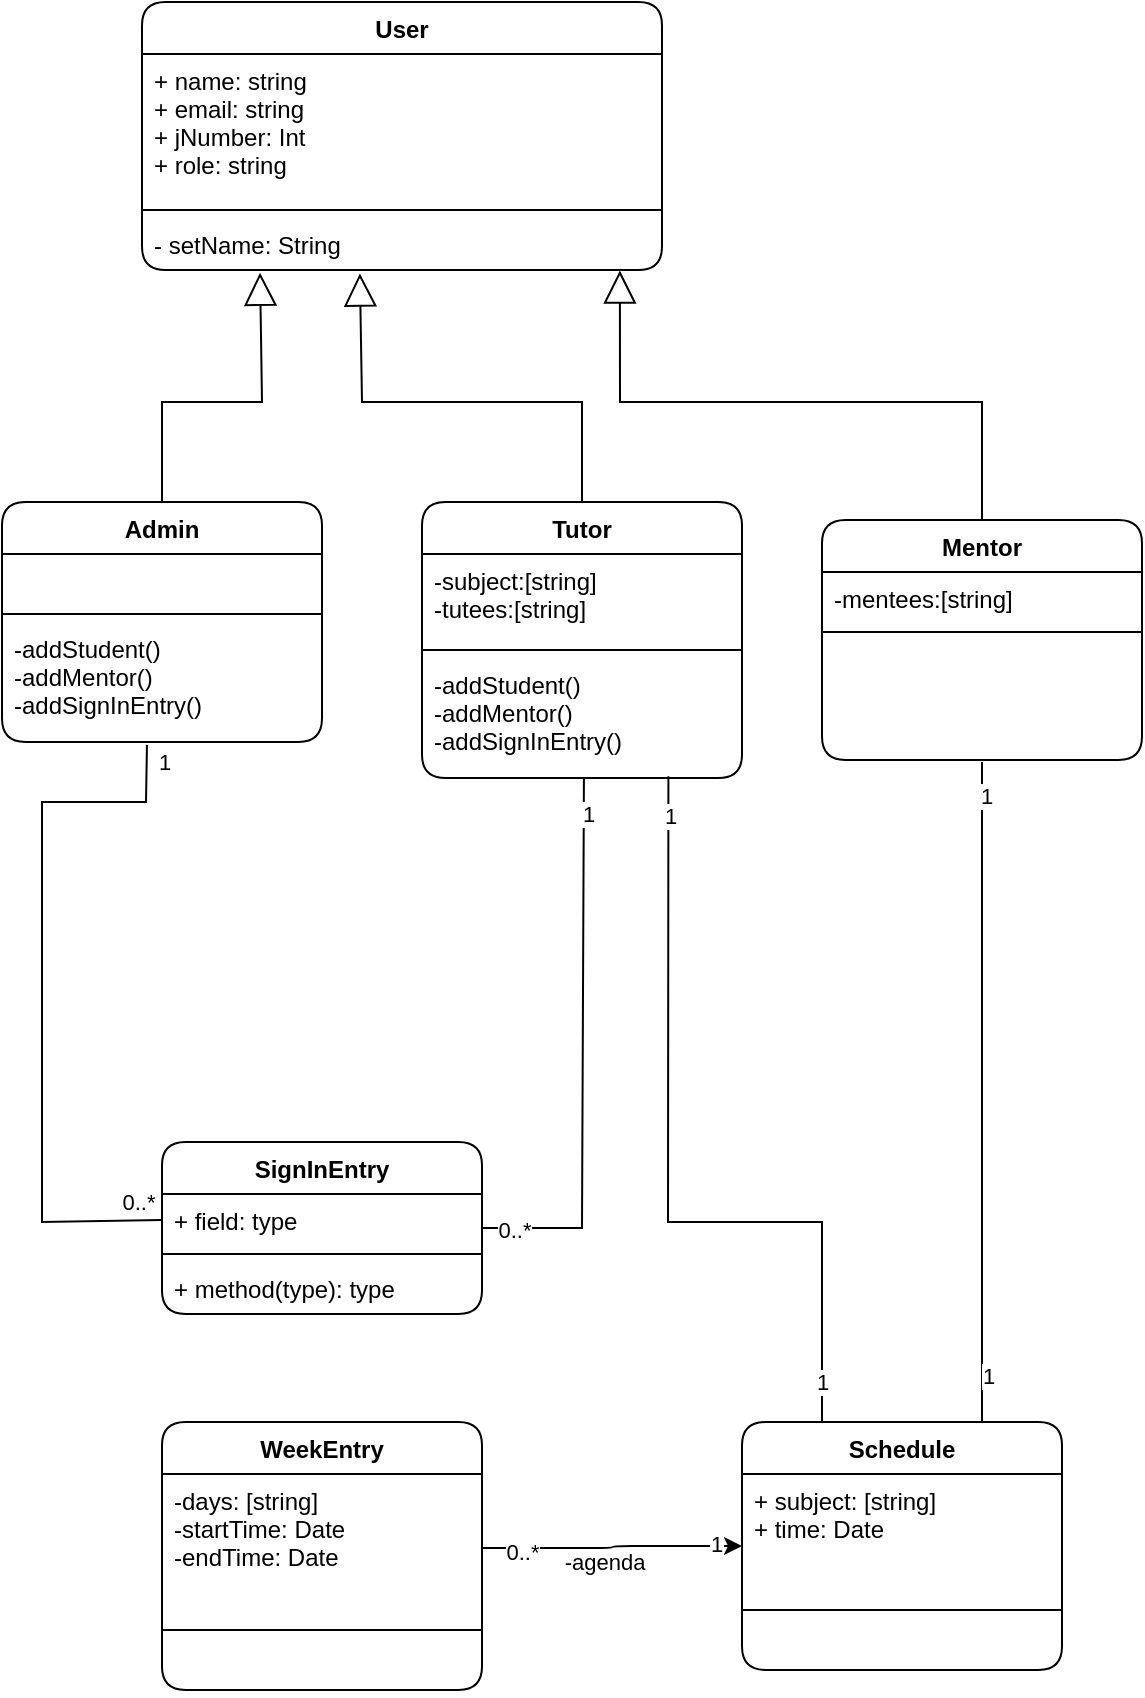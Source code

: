 <mxfile version="17.2.1" type="github" pages="3">
  <diagram name="Page-1" id="c4acf3e9-155e-7222-9cf6-157b1a14988f">
    <mxGraphModel dx="912" dy="967" grid="1" gridSize="10" guides="1" tooltips="1" connect="1" arrows="1" fold="1" page="1" pageScale="1" pageWidth="850" pageHeight="1100" background="none" math="0" shadow="0">
      <root>
        <mxCell id="0" />
        <mxCell id="1" parent="0" />
        <mxCell id="_ubpW2PvW1FqLBq_iPHG-1" value="User" style="swimlane;fontStyle=1;align=center;verticalAlign=top;childLayout=stackLayout;horizontal=1;startSize=26;horizontalStack=0;resizeParent=1;resizeParentMax=0;resizeLast=0;collapsible=1;marginBottom=0;rounded=1;" parent="1" vertex="1">
          <mxGeometry x="150" y="80" width="260" height="134" as="geometry">
            <mxRectangle x="310" y="200" width="60" height="26" as="alternateBounds" />
          </mxGeometry>
        </mxCell>
        <mxCell id="_ubpW2PvW1FqLBq_iPHG-2" value="+ name: string&#xa;+ email: string&#xa;+ jNumber: Int&#xa;+ role: string&#xa;" style="text;strokeColor=none;fillColor=none;align=left;verticalAlign=top;spacingLeft=4;spacingRight=4;overflow=hidden;rotatable=0;points=[[0,0.5],[1,0.5]];portConstraint=eastwest;rounded=1;" parent="_ubpW2PvW1FqLBq_iPHG-1" vertex="1">
          <mxGeometry y="26" width="260" height="74" as="geometry" />
        </mxCell>
        <mxCell id="_ubpW2PvW1FqLBq_iPHG-3" value="" style="line;strokeWidth=1;fillColor=none;align=left;verticalAlign=middle;spacingTop=-1;spacingLeft=3;spacingRight=3;rotatable=0;labelPosition=right;points=[];portConstraint=eastwest;rounded=1;" parent="_ubpW2PvW1FqLBq_iPHG-1" vertex="1">
          <mxGeometry y="100" width="260" height="8" as="geometry" />
        </mxCell>
        <mxCell id="_ubpW2PvW1FqLBq_iPHG-4" value="- setName: String" style="text;strokeColor=none;fillColor=none;align=left;verticalAlign=top;spacingLeft=4;spacingRight=4;overflow=hidden;rotatable=0;points=[[0,0.5],[1,0.5]];portConstraint=eastwest;rounded=1;" parent="_ubpW2PvW1FqLBq_iPHG-1" vertex="1">
          <mxGeometry y="108" width="260" height="26" as="geometry" />
        </mxCell>
        <mxCell id="WQJXKOIPrKnD1Et2FbO--5" style="edgeStyle=orthogonalEdgeStyle;rounded=1;orthogonalLoop=1;jettySize=auto;html=1;entryX=1;entryY=0.5;entryDx=0;entryDy=0;endArrow=none;endFill=0;startArrow=classic;startFill=1;" parent="1" source="3SUL-DMxUtHeUnSrKIBr-1" target="WQJXKOIPrKnD1Et2FbO--2" edge="1">
          <mxGeometry relative="1" as="geometry" />
        </mxCell>
        <mxCell id="_jqpOcc9NHu2ODp3NbJW-52" value="1" style="edgeLabel;html=1;align=center;verticalAlign=middle;resizable=0;points=[];" vertex="1" connectable="0" parent="WQJXKOIPrKnD1Et2FbO--5">
          <mxGeometry x="-0.802" y="-1" relative="1" as="geometry">
            <mxPoint as="offset" />
          </mxGeometry>
        </mxCell>
        <mxCell id="_jqpOcc9NHu2ODp3NbJW-53" value="0..*" style="edgeLabel;html=1;align=center;verticalAlign=middle;resizable=0;points=[];" vertex="1" connectable="0" parent="WQJXKOIPrKnD1Et2FbO--5">
          <mxGeometry x="0.694" y="2" relative="1" as="geometry">
            <mxPoint as="offset" />
          </mxGeometry>
        </mxCell>
        <mxCell id="_jqpOcc9NHu2ODp3NbJW-54" value="-agenda" style="edgeLabel;html=1;align=center;verticalAlign=middle;resizable=0;points=[];" vertex="1" connectable="0" parent="WQJXKOIPrKnD1Et2FbO--5">
          <mxGeometry x="0.074" y="-2" relative="1" as="geometry">
            <mxPoint y="9" as="offset" />
          </mxGeometry>
        </mxCell>
        <mxCell id="3SUL-DMxUtHeUnSrKIBr-1" value="Schedule" style="swimlane;fontStyle=1;align=center;verticalAlign=top;childLayout=stackLayout;horizontal=1;startSize=26;horizontalStack=0;resizeParent=1;resizeParentMax=0;resizeLast=0;collapsible=1;marginBottom=0;rounded=1;" parent="1" vertex="1">
          <mxGeometry x="450" y="790" width="160" height="124" as="geometry" />
        </mxCell>
        <mxCell id="3SUL-DMxUtHeUnSrKIBr-2" value="+ subject: [string]&#xa;+ time: Date&#xa;" style="text;strokeColor=none;fillColor=none;align=left;verticalAlign=top;spacingLeft=4;spacingRight=4;overflow=hidden;rotatable=0;points=[[0,0.5],[1,0.5]];portConstraint=eastwest;rounded=1;" parent="3SUL-DMxUtHeUnSrKIBr-1" vertex="1">
          <mxGeometry y="26" width="160" height="64" as="geometry" />
        </mxCell>
        <mxCell id="3SUL-DMxUtHeUnSrKIBr-3" value="" style="line;strokeWidth=1;fillColor=none;align=left;verticalAlign=middle;spacingTop=-1;spacingLeft=3;spacingRight=3;rotatable=0;labelPosition=right;points=[];portConstraint=eastwest;rounded=1;" parent="3SUL-DMxUtHeUnSrKIBr-1" vertex="1">
          <mxGeometry y="90" width="160" height="8" as="geometry" />
        </mxCell>
        <mxCell id="3SUL-DMxUtHeUnSrKIBr-4" value=" " style="text;strokeColor=none;fillColor=none;align=left;verticalAlign=top;spacingLeft=4;spacingRight=4;overflow=hidden;rotatable=0;points=[[0,0.5],[1,0.5]];portConstraint=eastwest;rounded=1;" parent="3SUL-DMxUtHeUnSrKIBr-1" vertex="1">
          <mxGeometry y="98" width="160" height="26" as="geometry" />
        </mxCell>
        <mxCell id="V36CHoftoXPUGbBD-Oji-1" value="SignInEntry" style="swimlane;fontStyle=1;align=center;verticalAlign=top;childLayout=stackLayout;horizontal=1;startSize=26;horizontalStack=0;resizeParent=1;resizeParentMax=0;resizeLast=0;collapsible=1;marginBottom=0;rounded=1;" parent="1" vertex="1">
          <mxGeometry x="160" y="650" width="160" height="86" as="geometry" />
        </mxCell>
        <mxCell id="V36CHoftoXPUGbBD-Oji-2" value="+ field: type" style="text;strokeColor=none;fillColor=none;align=left;verticalAlign=top;spacingLeft=4;spacingRight=4;overflow=hidden;rotatable=0;points=[[0,0.5],[1,0.5]];portConstraint=eastwest;rounded=1;" parent="V36CHoftoXPUGbBD-Oji-1" vertex="1">
          <mxGeometry y="26" width="160" height="26" as="geometry" />
        </mxCell>
        <mxCell id="V36CHoftoXPUGbBD-Oji-3" value="" style="line;strokeWidth=1;fillColor=none;align=left;verticalAlign=middle;spacingTop=-1;spacingLeft=3;spacingRight=3;rotatable=0;labelPosition=right;points=[];portConstraint=eastwest;rounded=1;" parent="V36CHoftoXPUGbBD-Oji-1" vertex="1">
          <mxGeometry y="52" width="160" height="8" as="geometry" />
        </mxCell>
        <mxCell id="V36CHoftoXPUGbBD-Oji-4" value="+ method(type): type" style="text;strokeColor=none;fillColor=none;align=left;verticalAlign=top;spacingLeft=4;spacingRight=4;overflow=hidden;rotatable=0;points=[[0,0.5],[1,0.5]];portConstraint=eastwest;rounded=1;" parent="V36CHoftoXPUGbBD-Oji-1" vertex="1">
          <mxGeometry y="60" width="160" height="26" as="geometry" />
        </mxCell>
        <mxCell id="WQJXKOIPrKnD1Et2FbO--1" value="WeekEntry" style="swimlane;fontStyle=1;align=center;verticalAlign=top;childLayout=stackLayout;horizontal=1;startSize=26;horizontalStack=0;resizeParent=1;resizeParentMax=0;resizeLast=0;collapsible=1;marginBottom=0;rounded=1;" parent="1" vertex="1">
          <mxGeometry x="160" y="790" width="160" height="134" as="geometry" />
        </mxCell>
        <mxCell id="WQJXKOIPrKnD1Et2FbO--2" value="-days: [string]&#xa;-startTime: Date&#xa;-endTime: Date" style="text;strokeColor=none;fillColor=none;align=left;verticalAlign=top;spacingLeft=4;spacingRight=4;overflow=hidden;rotatable=0;points=[[0,0.5],[1,0.5]];portConstraint=eastwest;rounded=1;" parent="WQJXKOIPrKnD1Et2FbO--1" vertex="1">
          <mxGeometry y="26" width="160" height="74" as="geometry" />
        </mxCell>
        <mxCell id="WQJXKOIPrKnD1Et2FbO--3" value="" style="line;strokeWidth=1;fillColor=none;align=left;verticalAlign=middle;spacingTop=-1;spacingLeft=3;spacingRight=3;rotatable=0;labelPosition=right;points=[];portConstraint=eastwest;rounded=1;" parent="WQJXKOIPrKnD1Et2FbO--1" vertex="1">
          <mxGeometry y="100" width="160" height="8" as="geometry" />
        </mxCell>
        <mxCell id="WQJXKOIPrKnD1Et2FbO--4" value=" " style="text;strokeColor=none;fillColor=none;align=left;verticalAlign=top;spacingLeft=4;spacingRight=4;overflow=hidden;rotatable=0;points=[[0,0.5],[1,0.5]];portConstraint=eastwest;rounded=1;" parent="WQJXKOIPrKnD1Et2FbO--1" vertex="1">
          <mxGeometry y="108" width="160" height="26" as="geometry" />
        </mxCell>
        <mxCell id="_jqpOcc9NHu2ODp3NbJW-13" style="edgeStyle=none;rounded=0;orthogonalLoop=1;jettySize=auto;html=1;exitX=0.5;exitY=0;exitDx=0;exitDy=0;endArrow=block;startSize=14;endSize=14;sourcePerimeterSpacing=8;targetPerimeterSpacing=8;endFill=0;entryX=0.227;entryY=1.052;entryDx=0;entryDy=0;entryPerimeter=0;" edge="1" parent="1" source="_jqpOcc9NHu2ODp3NbJW-1" target="_ubpW2PvW1FqLBq_iPHG-4">
          <mxGeometry relative="1" as="geometry">
            <Array as="points">
              <mxPoint x="160" y="280" />
              <mxPoint x="210" y="280" />
            </Array>
          </mxGeometry>
        </mxCell>
        <mxCell id="_jqpOcc9NHu2ODp3NbJW-1" value="Admin" style="swimlane;fontStyle=1;align=center;verticalAlign=top;childLayout=stackLayout;horizontal=1;startSize=26;horizontalStack=0;resizeParent=1;resizeParentMax=0;resizeLast=0;collapsible=1;marginBottom=0;rounded=1;hachureGap=4;" vertex="1" parent="1">
          <mxGeometry x="80" y="330" width="160" height="120" as="geometry" />
        </mxCell>
        <mxCell id="_jqpOcc9NHu2ODp3NbJW-2" value=" " style="text;strokeColor=none;fillColor=none;align=left;verticalAlign=top;spacingLeft=4;spacingRight=4;overflow=hidden;rotatable=0;points=[[0,0.5],[1,0.5]];portConstraint=eastwest;rounded=1;hachureGap=4;" vertex="1" parent="_jqpOcc9NHu2ODp3NbJW-1">
          <mxGeometry y="26" width="160" height="26" as="geometry" />
        </mxCell>
        <mxCell id="_jqpOcc9NHu2ODp3NbJW-3" value="" style="line;strokeWidth=1;fillColor=none;align=left;verticalAlign=middle;spacingTop=-1;spacingLeft=3;spacingRight=3;rotatable=0;labelPosition=right;points=[];portConstraint=eastwest;rounded=1;hachureGap=4;" vertex="1" parent="_jqpOcc9NHu2ODp3NbJW-1">
          <mxGeometry y="52" width="160" height="8" as="geometry" />
        </mxCell>
        <mxCell id="_jqpOcc9NHu2ODp3NbJW-4" value="-addStudent()&#xa;-addMentor()&#xa;-addSignInEntry()" style="text;strokeColor=none;fillColor=none;align=left;verticalAlign=top;spacingLeft=4;spacingRight=4;overflow=hidden;rotatable=0;points=[[0,0.5],[1,0.5]];portConstraint=eastwest;rounded=1;hachureGap=4;" vertex="1" parent="_jqpOcc9NHu2ODp3NbJW-1">
          <mxGeometry y="60" width="160" height="60" as="geometry" />
        </mxCell>
        <mxCell id="_jqpOcc9NHu2ODp3NbJW-19" style="edgeStyle=none;rounded=0;orthogonalLoop=1;jettySize=auto;html=1;endArrow=block;endFill=0;startSize=14;endSize=14;sourcePerimeterSpacing=8;targetPerimeterSpacing=8;entryX=0.919;entryY=1.011;entryDx=0;entryDy=0;entryPerimeter=0;exitX=0.5;exitY=0;exitDx=0;exitDy=0;" edge="1" parent="1" source="_jqpOcc9NHu2ODp3NbJW-5" target="_ubpW2PvW1FqLBq_iPHG-4">
          <mxGeometry relative="1" as="geometry">
            <mxPoint x="260" y="220" as="targetPoint" />
            <Array as="points">
              <mxPoint x="570" y="280" />
              <mxPoint x="389" y="280" />
            </Array>
          </mxGeometry>
        </mxCell>
        <mxCell id="_jqpOcc9NHu2ODp3NbJW-5" value="Mentor" style="swimlane;fontStyle=1;align=center;verticalAlign=top;childLayout=stackLayout;horizontal=1;startSize=26;horizontalStack=0;resizeParent=1;resizeParentMax=0;resizeLast=0;collapsible=1;marginBottom=0;rounded=1;hachureGap=4;" vertex="1" parent="1">
          <mxGeometry x="490" y="339" width="160" height="120" as="geometry" />
        </mxCell>
        <mxCell id="_jqpOcc9NHu2ODp3NbJW-6" value="-mentees:[string]" style="text;strokeColor=none;fillColor=none;align=left;verticalAlign=top;spacingLeft=4;spacingRight=4;overflow=hidden;rotatable=0;points=[[0,0.5],[1,0.5]];portConstraint=eastwest;rounded=1;hachureGap=4;" vertex="1" parent="_jqpOcc9NHu2ODp3NbJW-5">
          <mxGeometry y="26" width="160" height="26" as="geometry" />
        </mxCell>
        <mxCell id="_jqpOcc9NHu2ODp3NbJW-7" value="" style="line;strokeWidth=1;fillColor=none;align=left;verticalAlign=middle;spacingTop=-1;spacingLeft=3;spacingRight=3;rotatable=0;labelPosition=right;points=[];portConstraint=eastwest;rounded=1;hachureGap=4;" vertex="1" parent="_jqpOcc9NHu2ODp3NbJW-5">
          <mxGeometry y="52" width="160" height="8" as="geometry" />
        </mxCell>
        <mxCell id="_jqpOcc9NHu2ODp3NbJW-8" value=" " style="text;strokeColor=none;fillColor=none;align=left;verticalAlign=top;spacingLeft=4;spacingRight=4;overflow=hidden;rotatable=0;points=[[0,0.5],[1,0.5]];portConstraint=eastwest;rounded=1;hachureGap=4;" vertex="1" parent="_jqpOcc9NHu2ODp3NbJW-5">
          <mxGeometry y="60" width="160" height="60" as="geometry" />
        </mxCell>
        <mxCell id="_jqpOcc9NHu2ODp3NbJW-21" style="edgeStyle=none;rounded=0;orthogonalLoop=1;jettySize=auto;html=1;entryX=0.419;entryY=1.066;entryDx=0;entryDy=0;entryPerimeter=0;endArrow=block;endFill=0;startSize=14;endSize=14;sourcePerimeterSpacing=8;targetPerimeterSpacing=8;exitX=0.5;exitY=0;exitDx=0;exitDy=0;" edge="1" parent="1" source="_jqpOcc9NHu2ODp3NbJW-9" target="_ubpW2PvW1FqLBq_iPHG-4">
          <mxGeometry relative="1" as="geometry">
            <Array as="points">
              <mxPoint x="370" y="280" />
              <mxPoint x="260" y="280" />
            </Array>
          </mxGeometry>
        </mxCell>
        <mxCell id="_jqpOcc9NHu2ODp3NbJW-38" style="edgeStyle=none;rounded=0;orthogonalLoop=1;jettySize=auto;html=1;entryX=1;entryY=0.5;entryDx=0;entryDy=0;endArrow=none;endFill=0;startSize=14;endSize=14;sourcePerimeterSpacing=8;targetPerimeterSpacing=8;exitX=0.506;exitY=0.993;exitDx=0;exitDy=0;exitPerimeter=0;" edge="1" parent="1" source="_jqpOcc9NHu2ODp3NbJW-12" target="V36CHoftoXPUGbBD-Oji-1">
          <mxGeometry relative="1" as="geometry">
            <Array as="points">
              <mxPoint x="370" y="693" />
            </Array>
          </mxGeometry>
        </mxCell>
        <mxCell id="_jqpOcc9NHu2ODp3NbJW-39" value="1" style="edgeLabel;html=1;align=center;verticalAlign=middle;resizable=0;points=[];" vertex="1" connectable="0" parent="_jqpOcc9NHu2ODp3NbJW-38">
          <mxGeometry x="-0.867" y="2" relative="1" as="geometry">
            <mxPoint as="offset" />
          </mxGeometry>
        </mxCell>
        <mxCell id="_jqpOcc9NHu2ODp3NbJW-40" value="0..*" style="edgeLabel;html=1;align=center;verticalAlign=middle;resizable=0;points=[];" vertex="1" connectable="0" parent="_jqpOcc9NHu2ODp3NbJW-38">
          <mxGeometry x="0.888" y="1" relative="1" as="geometry">
            <mxPoint as="offset" />
          </mxGeometry>
        </mxCell>
        <mxCell id="_jqpOcc9NHu2ODp3NbJW-9" value="Tutor" style="swimlane;fontStyle=1;align=center;verticalAlign=top;childLayout=stackLayout;horizontal=1;startSize=26;horizontalStack=0;resizeParent=1;resizeParentMax=0;resizeLast=0;collapsible=1;marginBottom=0;rounded=1;hachureGap=4;" vertex="1" parent="1">
          <mxGeometry x="290" y="330" width="160" height="138" as="geometry" />
        </mxCell>
        <mxCell id="_jqpOcc9NHu2ODp3NbJW-10" value="-subject:[string]&#xa;-tutees:[string]" style="text;strokeColor=none;fillColor=none;align=left;verticalAlign=top;spacingLeft=4;spacingRight=4;overflow=hidden;rotatable=0;points=[[0,0.5],[1,0.5]];portConstraint=eastwest;rounded=1;hachureGap=4;" vertex="1" parent="_jqpOcc9NHu2ODp3NbJW-9">
          <mxGeometry y="26" width="160" height="44" as="geometry" />
        </mxCell>
        <mxCell id="_jqpOcc9NHu2ODp3NbJW-11" value="" style="line;strokeWidth=1;fillColor=none;align=left;verticalAlign=middle;spacingTop=-1;spacingLeft=3;spacingRight=3;rotatable=0;labelPosition=right;points=[];portConstraint=eastwest;rounded=1;hachureGap=4;" vertex="1" parent="_jqpOcc9NHu2ODp3NbJW-9">
          <mxGeometry y="70" width="160" height="8" as="geometry" />
        </mxCell>
        <mxCell id="_jqpOcc9NHu2ODp3NbJW-12" value="-addStudent()&#xa;-addMentor()&#xa;-addSignInEntry()" style="text;strokeColor=none;fillColor=none;align=left;verticalAlign=top;spacingLeft=4;spacingRight=4;overflow=hidden;rotatable=0;points=[[0,0.5],[1,0.5]];portConstraint=eastwest;rounded=1;hachureGap=4;" vertex="1" parent="_jqpOcc9NHu2ODp3NbJW-9">
          <mxGeometry y="78" width="160" height="60" as="geometry" />
        </mxCell>
        <mxCell id="_jqpOcc9NHu2ODp3NbJW-28" value="" style="edgeStyle=none;rounded=0;orthogonalLoop=1;jettySize=auto;html=1;entryX=0.453;entryY=1.024;entryDx=0;entryDy=0;entryPerimeter=0;endArrow=none;endFill=0;startSize=14;endSize=14;sourcePerimeterSpacing=8;targetPerimeterSpacing=8;align=center;exitX=0;exitY=0.5;exitDx=0;exitDy=0;" edge="1" parent="1" source="V36CHoftoXPUGbBD-Oji-2" target="_jqpOcc9NHu2ODp3NbJW-4">
          <mxGeometry relative="1" as="geometry">
            <Array as="points">
              <mxPoint x="100" y="690" />
              <mxPoint x="100" y="480" />
              <mxPoint x="152" y="480" />
            </Array>
          </mxGeometry>
        </mxCell>
        <mxCell id="_jqpOcc9NHu2ODp3NbJW-35" value="1" style="edgeLabel;html=1;align=center;verticalAlign=middle;resizable=0;points=[];" vertex="1" connectable="0" parent="_jqpOcc9NHu2ODp3NbJW-28">
          <mxGeometry x="0.94" relative="1" as="geometry">
            <mxPoint x="8" y="-2" as="offset" />
          </mxGeometry>
        </mxCell>
        <mxCell id="_jqpOcc9NHu2ODp3NbJW-37" value="0..*" style="edgeLabel;html=1;align=center;verticalAlign=middle;resizable=0;points=[];" vertex="1" connectable="0" parent="_jqpOcc9NHu2ODp3NbJW-28">
          <mxGeometry x="-0.931" y="-1" relative="1" as="geometry">
            <mxPoint y="-8" as="offset" />
          </mxGeometry>
        </mxCell>
        <mxCell id="_jqpOcc9NHu2ODp3NbJW-41" style="edgeStyle=none;rounded=0;orthogonalLoop=1;jettySize=auto;html=1;entryX=0.75;entryY=0;entryDx=0;entryDy=0;endArrow=none;endFill=0;startSize=14;endSize=14;sourcePerimeterSpacing=8;targetPerimeterSpacing=8;" edge="1" parent="1" target="3SUL-DMxUtHeUnSrKIBr-1">
          <mxGeometry relative="1" as="geometry">
            <mxPoint x="570" y="460" as="sourcePoint" />
          </mxGeometry>
        </mxCell>
        <mxCell id="_jqpOcc9NHu2ODp3NbJW-50" value="1" style="edgeLabel;html=1;align=center;verticalAlign=middle;resizable=0;points=[];" vertex="1" connectable="0" parent="_jqpOcc9NHu2ODp3NbJW-41">
          <mxGeometry x="-0.896" y="2" relative="1" as="geometry">
            <mxPoint as="offset" />
          </mxGeometry>
        </mxCell>
        <mxCell id="_jqpOcc9NHu2ODp3NbJW-51" value="1" style="edgeLabel;html=1;align=center;verticalAlign=middle;resizable=0;points=[];" vertex="1" connectable="0" parent="_jqpOcc9NHu2ODp3NbJW-41">
          <mxGeometry x="0.862" y="3" relative="1" as="geometry">
            <mxPoint as="offset" />
          </mxGeometry>
        </mxCell>
        <mxCell id="_jqpOcc9NHu2ODp3NbJW-47" style="edgeStyle=none;rounded=0;orthogonalLoop=1;jettySize=auto;html=1;entryX=0.25;entryY=0;entryDx=0;entryDy=0;endArrow=none;endFill=0;startSize=14;endSize=14;sourcePerimeterSpacing=8;targetPerimeterSpacing=8;exitX=0.77;exitY=0.986;exitDx=0;exitDy=0;exitPerimeter=0;" edge="1" parent="1" source="_jqpOcc9NHu2ODp3NbJW-12" target="3SUL-DMxUtHeUnSrKIBr-1">
          <mxGeometry relative="1" as="geometry">
            <Array as="points">
              <mxPoint x="413" y="690" />
              <mxPoint x="490" y="690" />
            </Array>
          </mxGeometry>
        </mxCell>
        <mxCell id="_jqpOcc9NHu2ODp3NbJW-48" value="1" style="edgeLabel;html=1;align=center;verticalAlign=middle;resizable=0;points=[];" vertex="1" connectable="0" parent="_jqpOcc9NHu2ODp3NbJW-47">
          <mxGeometry x="-0.9" y="1" relative="1" as="geometry">
            <mxPoint as="offset" />
          </mxGeometry>
        </mxCell>
        <mxCell id="_jqpOcc9NHu2ODp3NbJW-49" value="1" style="edgeLabel;html=1;align=center;verticalAlign=middle;resizable=0;points=[];" vertex="1" connectable="0" parent="_jqpOcc9NHu2ODp3NbJW-47">
          <mxGeometry x="0.9" relative="1" as="geometry">
            <mxPoint as="offset" />
          </mxGeometry>
        </mxCell>
      </root>
    </mxGraphModel>
  </diagram>
  <diagram id="kxtE9AXQvHtPeq7Te1QG" name="admin-use-case">
    <mxGraphModel dx="1273" dy="799" grid="1" gridSize="10" guides="1" tooltips="1" connect="1" arrows="1" fold="1" page="1" pageScale="1" pageWidth="827" pageHeight="1169" math="0" shadow="0">
      <root>
        <mxCell id="0" />
        <mxCell id="1" parent="0" />
        <mxCell id="RadBQ22n1EjY_jQz5-DQ-1" style="edgeStyle=orthogonalEdgeStyle;rounded=0;orthogonalLoop=1;jettySize=auto;html=1;entryX=0;entryY=0.5;entryDx=0;entryDy=0;" edge="1" parent="1" source="qmPes8KCNnOIXlvagaxK-1" target="n4BWkDWinWEF-hOJ6P8c-3">
          <mxGeometry relative="1" as="geometry" />
        </mxCell>
        <mxCell id="RadBQ22n1EjY_jQz5-DQ-3" style="edgeStyle=orthogonalEdgeStyle;rounded=0;orthogonalLoop=1;jettySize=auto;html=1;entryX=0;entryY=0.5;entryDx=0;entryDy=0;" edge="1" parent="1" source="qmPes8KCNnOIXlvagaxK-1" target="qmPes8KCNnOIXlvagaxK-2">
          <mxGeometry relative="1" as="geometry" />
        </mxCell>
        <mxCell id="qmPes8KCNnOIXlvagaxK-1" value="Admin" style="shape=umlActor;verticalLabelPosition=bottom;verticalAlign=top;html=1;" vertex="1" parent="1">
          <mxGeometry x="200" y="230" width="30" height="60" as="geometry" />
        </mxCell>
        <mxCell id="RadBQ22n1EjY_jQz5-DQ-7" style="edgeStyle=orthogonalEdgeStyle;rounded=0;orthogonalLoop=1;jettySize=auto;html=1;entryX=0;entryY=0.5;entryDx=0;entryDy=0;" edge="1" parent="1" source="qmPes8KCNnOIXlvagaxK-2" target="1-I_bPK8Sle8sM23UGmq-2">
          <mxGeometry relative="1" as="geometry" />
        </mxCell>
        <mxCell id="qmPes8KCNnOIXlvagaxK-2" value="upload sign in Entry" style="ellipse;whiteSpace=wrap;html=1;" vertex="1" parent="1">
          <mxGeometry x="380" y="470" width="140" height="70" as="geometry" />
        </mxCell>
        <mxCell id="ox1PaW5e4coJnlqQD35f-1" value="Add Users" style="ellipse;whiteSpace=wrap;html=1;" vertex="1" parent="1">
          <mxGeometry x="650" y="120" width="140" height="70" as="geometry" />
        </mxCell>
        <mxCell id="THmPv1QbJULemCan42fM-2" style="edgeStyle=orthogonalEdgeStyle;rounded=0;orthogonalLoop=1;jettySize=auto;html=1;entryX=1;entryY=0.5;entryDx=0;entryDy=0;" edge="1" parent="1" source="ox1PaW5e4coJnlqQD35f-3" target="ox1PaW5e4coJnlqQD35f-1">
          <mxGeometry relative="1" as="geometry">
            <Array as="points">
              <mxPoint x="830" y="130" />
              <mxPoint x="830" y="155" />
            </Array>
          </mxGeometry>
        </mxCell>
        <mxCell id="ox1PaW5e4coJnlqQD35f-3" value="post tutoring schedule" style="ellipse;whiteSpace=wrap;html=1;" vertex="1" parent="1">
          <mxGeometry x="890" y="100" width="140" height="70" as="geometry" />
        </mxCell>
        <mxCell id="iVgFeVMDYlsxGR1q7uXw-2" style="edgeStyle=orthogonalEdgeStyle;rounded=0;orthogonalLoop=1;jettySize=auto;html=1;entryX=1;entryY=0.5;entryDx=0;entryDy=0;" edge="1" parent="1" source="ox1PaW5e4coJnlqQD35f-4" target="ox1PaW5e4coJnlqQD35f-1">
          <mxGeometry relative="1" as="geometry">
            <Array as="points">
              <mxPoint x="830" y="345" />
              <mxPoint x="830" y="155" />
            </Array>
          </mxGeometry>
        </mxCell>
        <mxCell id="ox1PaW5e4coJnlqQD35f-4" value="post mentoring schedule" style="ellipse;whiteSpace=wrap;html=1;" vertex="1" parent="1">
          <mxGeometry x="880" y="310" width="140" height="70" as="geometry" />
        </mxCell>
        <mxCell id="n4BWkDWinWEF-hOJ6P8c-1" value="Edit Users" style="ellipse;whiteSpace=wrap;html=1;" vertex="1" parent="1">
          <mxGeometry x="650" y="200" width="140" height="70" as="geometry" />
        </mxCell>
        <mxCell id="n4BWkDWinWEF-hOJ6P8c-2" value="Delete Users" style="ellipse;whiteSpace=wrap;html=1;" vertex="1" parent="1">
          <mxGeometry x="650" y="290" width="140" height="70" as="geometry" />
        </mxCell>
        <mxCell id="RadBQ22n1EjY_jQz5-DQ-4" style="edgeStyle=orthogonalEdgeStyle;rounded=0;orthogonalLoop=1;jettySize=auto;html=1;exitX=1;exitY=0.5;exitDx=0;exitDy=0;entryX=0;entryY=0.5;entryDx=0;entryDy=0;" edge="1" parent="1" source="n4BWkDWinWEF-hOJ6P8c-3" target="ox1PaW5e4coJnlqQD35f-1">
          <mxGeometry relative="1" as="geometry" />
        </mxCell>
        <mxCell id="RadBQ22n1EjY_jQz5-DQ-5" style="edgeStyle=orthogonalEdgeStyle;rounded=0;orthogonalLoop=1;jettySize=auto;html=1;entryX=0;entryY=0.5;entryDx=0;entryDy=0;" edge="1" parent="1" source="n4BWkDWinWEF-hOJ6P8c-3" target="n4BWkDWinWEF-hOJ6P8c-1">
          <mxGeometry relative="1" as="geometry" />
        </mxCell>
        <mxCell id="RadBQ22n1EjY_jQz5-DQ-6" style="edgeStyle=orthogonalEdgeStyle;rounded=0;orthogonalLoop=1;jettySize=auto;html=1;entryX=0;entryY=0.5;entryDx=0;entryDy=0;" edge="1" parent="1" source="n4BWkDWinWEF-hOJ6P8c-3" target="n4BWkDWinWEF-hOJ6P8c-2">
          <mxGeometry relative="1" as="geometry" />
        </mxCell>
        <mxCell id="n4BWkDWinWEF-hOJ6P8c-3" value="User Functions" style="ellipse;whiteSpace=wrap;html=1;" vertex="1" parent="1">
          <mxGeometry x="380" y="140" width="140" height="70" as="geometry" />
        </mxCell>
        <mxCell id="1-I_bPK8Sle8sM23UGmq-2" value="Add Users to the database" style="ellipse;whiteSpace=wrap;html=1;" vertex="1" parent="1">
          <mxGeometry x="650" y="470" width="140" height="70" as="geometry" />
        </mxCell>
      </root>
    </mxGraphModel>
  </diagram>
  <diagram id="dlSlh7p-ku16dleEivdk" name="sequence-diagram">
    <mxGraphModel dx="891" dy="559" grid="1" gridSize="10" guides="1" tooltips="1" connect="1" arrows="1" fold="1" page="1" pageScale="1" pageWidth="827" pageHeight="1169" math="0" shadow="0">
      <root>
        <mxCell id="0" />
        <mxCell id="1" parent="0" />
      </root>
    </mxGraphModel>
  </diagram>
</mxfile>
